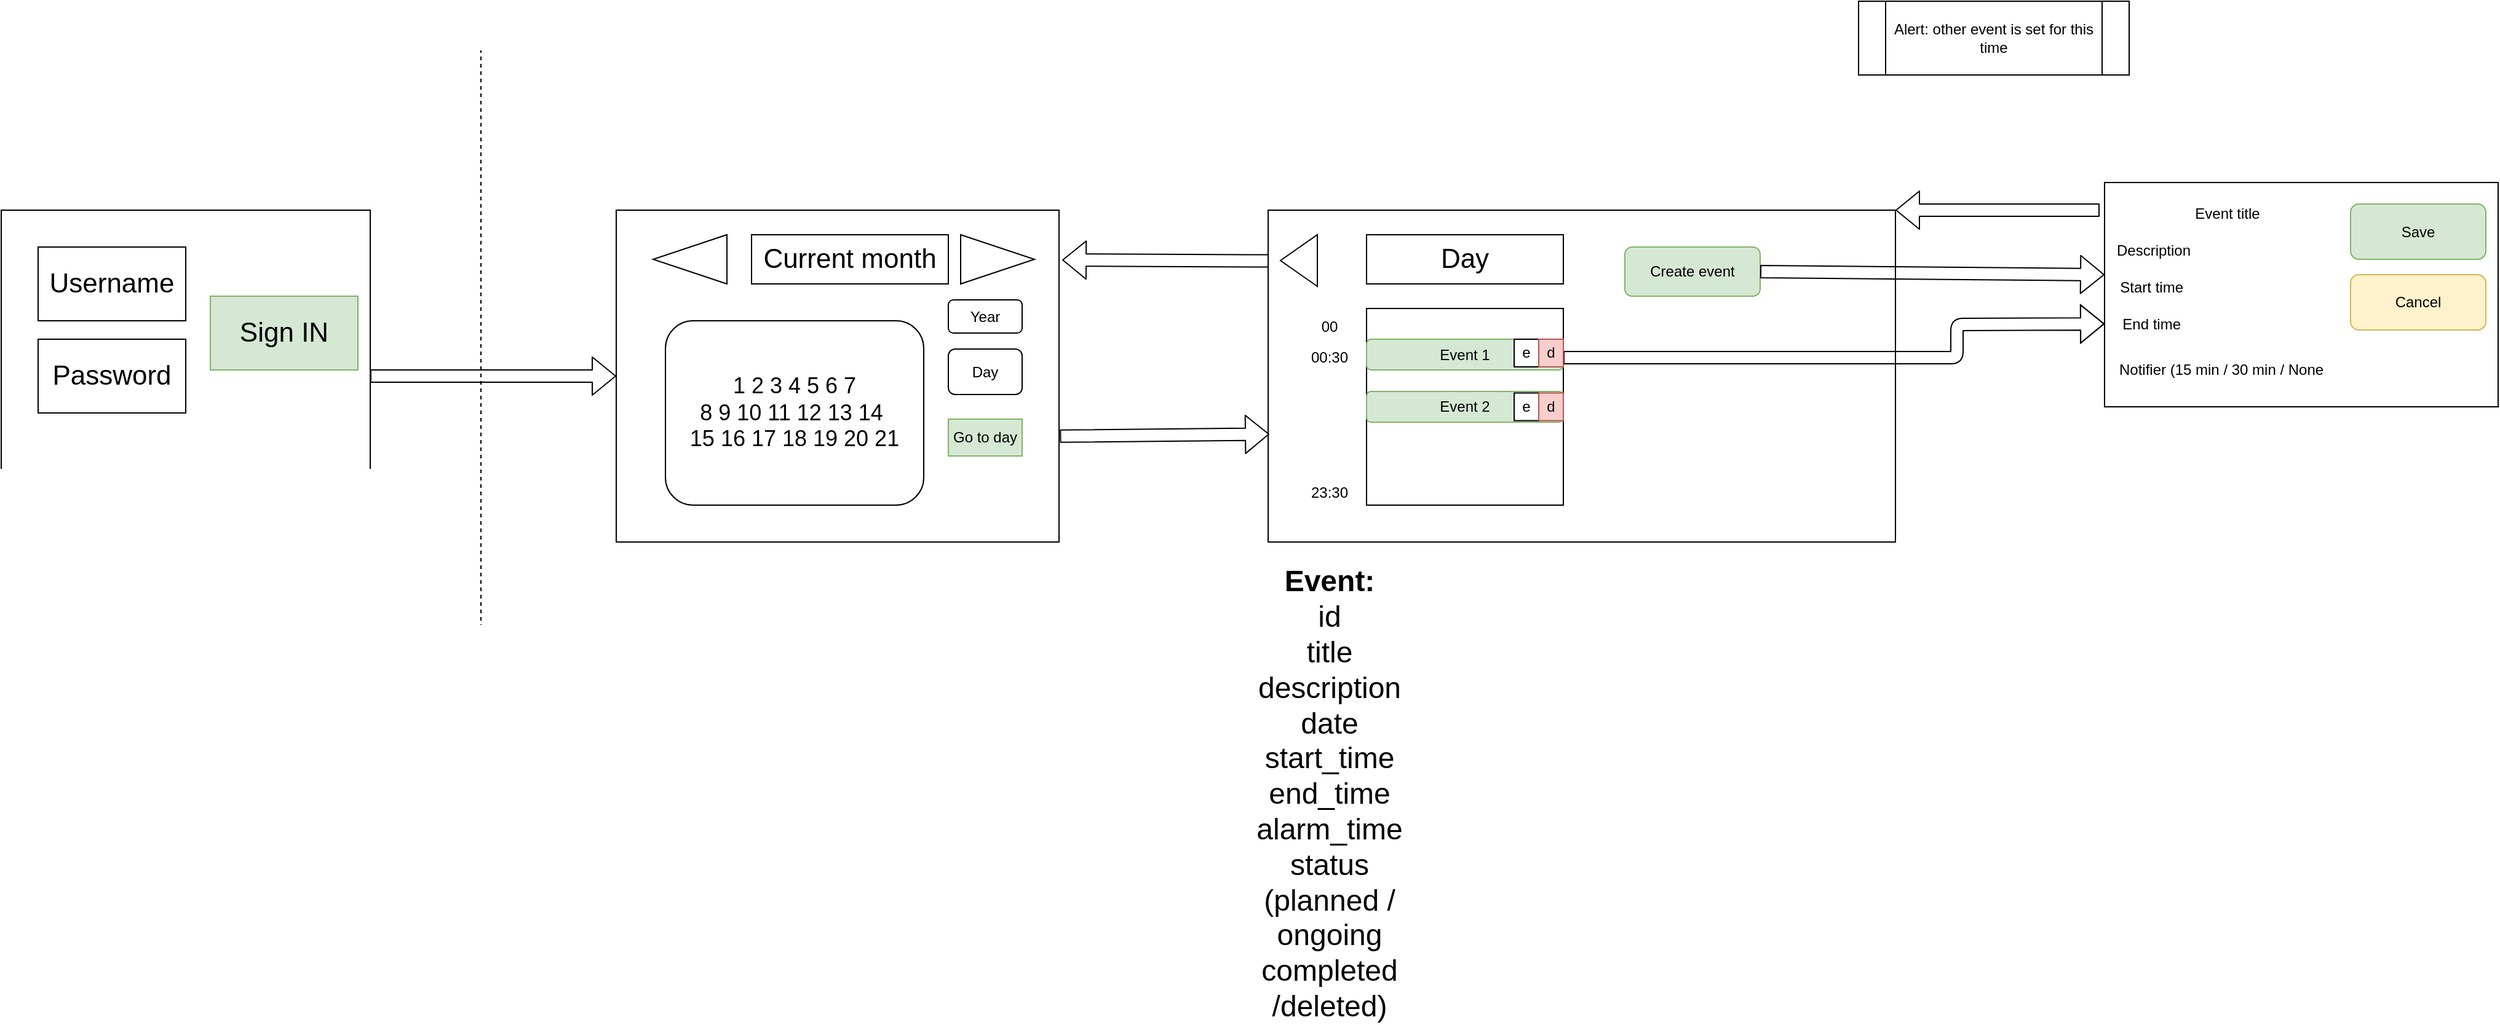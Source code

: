 <mxfile version="14.6.9" type="device"><diagram id="NEsoZy4uFC_DBsYaTmEE" name="Page-1"><mxGraphModel dx="716" dy="1500" grid="1" gridSize="10" guides="1" tooltips="1" connect="1" arrows="1" fold="1" page="1" pageScale="1" pageWidth="850" pageHeight="1100" math="0" shadow="0"><root><mxCell id="0"/><mxCell id="1" parent="0"/><mxCell id="xU8E85Z4Q_nmuh1UjuuE-11" value="" style="rounded=0;whiteSpace=wrap;html=1;" parent="1" vertex="1"><mxGeometry x="1040" y="60" width="510" height="270" as="geometry"/></mxCell><mxCell id="xU8E85Z4Q_nmuh1UjuuE-1" value="" style="rounded=0;whiteSpace=wrap;html=1;" parent="1" vertex="1"><mxGeometry x="510" y="60" width="360" height="270" as="geometry"/></mxCell><mxCell id="xU8E85Z4Q_nmuh1UjuuE-3" value="" style="rounded=0;whiteSpace=wrap;html=1;" parent="1" vertex="1"><mxGeometry x="10" y="60" width="300" height="270" as="geometry"/></mxCell><mxCell id="xU8E85Z4Q_nmuh1UjuuE-4" value="&lt;font style=&quot;font-size: 22px&quot;&gt;Username&lt;/font&gt;" style="rounded=0;whiteSpace=wrap;html=1;" parent="1" vertex="1"><mxGeometry x="40" y="90" width="120" height="60" as="geometry"/></mxCell><mxCell id="xU8E85Z4Q_nmuh1UjuuE-5" value="&lt;font style=&quot;font-size: 22px&quot;&gt;Password&lt;/font&gt;" style="rounded=0;whiteSpace=wrap;html=1;" parent="1" vertex="1"><mxGeometry x="40" y="165" width="120" height="60" as="geometry"/></mxCell><mxCell id="xU8E85Z4Q_nmuh1UjuuE-6" value="&lt;font style=&quot;font-size: 22px&quot;&gt;Sign IN&lt;/font&gt;" style="rounded=0;whiteSpace=wrap;html=1;fillColor=#d5e8d4;strokeColor=#82b366;" parent="1" vertex="1"><mxGeometry x="180" y="130" width="120" height="60" as="geometry"/></mxCell><mxCell id="xU8E85Z4Q_nmuh1UjuuE-7" value="&lt;font style=&quot;font-size: 22px&quot;&gt;Current month&lt;/font&gt;" style="rounded=0;whiteSpace=wrap;html=1;" parent="1" vertex="1"><mxGeometry x="620" y="80" width="160" height="40" as="geometry"/></mxCell><mxCell id="xU8E85Z4Q_nmuh1UjuuE-8" value="" style="triangle;whiteSpace=wrap;html=1;" parent="1" vertex="1"><mxGeometry x="790" y="80" width="60" height="40" as="geometry"/></mxCell><mxCell id="xU8E85Z4Q_nmuh1UjuuE-9" value="" style="triangle;whiteSpace=wrap;html=1;direction=west;" parent="1" vertex="1"><mxGeometry x="540" y="80" width="60" height="40" as="geometry"/></mxCell><mxCell id="xU8E85Z4Q_nmuh1UjuuE-10" value="&lt;div style=&quot;font-size: 18px&quot;&gt;&lt;span&gt;&lt;font style=&quot;font-size: 18px&quot;&gt;1 2 3 4 5 6 7&lt;/font&gt;&lt;/span&gt;&lt;/div&gt;&lt;div style=&quot;font-size: 18px&quot;&gt;&lt;span&gt;&lt;font style=&quot;font-size: 18px&quot;&gt;8 9 10 11 12 13 14&amp;nbsp;&lt;/font&gt;&lt;/span&gt;&lt;/div&gt;&lt;div style=&quot;font-size: 18px&quot;&gt;&lt;span&gt;&lt;font style=&quot;font-size: 18px&quot;&gt;15 16 17 18 19 20 21&lt;/font&gt;&lt;/span&gt;&lt;/div&gt;" style="rounded=1;whiteSpace=wrap;html=1;" parent="1" vertex="1"><mxGeometry x="550" y="150" width="210" height="150" as="geometry"/></mxCell><mxCell id="xU8E85Z4Q_nmuh1UjuuE-12" value="&lt;font style=&quot;font-size: 22px&quot;&gt;Day&lt;/font&gt;" style="rounded=0;whiteSpace=wrap;html=1;" parent="1" vertex="1"><mxGeometry x="1120" y="80" width="160" height="40" as="geometry"/></mxCell><mxCell id="xU8E85Z4Q_nmuh1UjuuE-13" value="" style="rounded=0;whiteSpace=wrap;html=1;" parent="1" vertex="1"><mxGeometry x="1120" y="140" width="160" height="160" as="geometry"/></mxCell><mxCell id="xU8E85Z4Q_nmuh1UjuuE-14" value="00" style="text;html=1;strokeColor=none;fillColor=none;align=center;verticalAlign=middle;whiteSpace=wrap;rounded=0;" parent="1" vertex="1"><mxGeometry x="1070" y="145" width="40" height="20" as="geometry"/></mxCell><mxCell id="xU8E85Z4Q_nmuh1UjuuE-15" value="00:30" style="text;html=1;strokeColor=none;fillColor=none;align=center;verticalAlign=middle;whiteSpace=wrap;rounded=0;" parent="1" vertex="1"><mxGeometry x="1070" y="170" width="40" height="20" as="geometry"/></mxCell><mxCell id="xU8E85Z4Q_nmuh1UjuuE-16" value="23:30" style="text;html=1;strokeColor=none;fillColor=none;align=center;verticalAlign=middle;whiteSpace=wrap;rounded=0;" parent="1" vertex="1"><mxGeometry x="1070" y="280" width="40" height="20" as="geometry"/></mxCell><mxCell id="xU8E85Z4Q_nmuh1UjuuE-17" value="Create event" style="rounded=1;whiteSpace=wrap;html=1;fillColor=#d5e8d4;strokeColor=#82b366;" parent="1" vertex="1"><mxGeometry x="1330" y="90" width="110" height="40" as="geometry"/></mxCell><mxCell id="xU8E85Z4Q_nmuh1UjuuE-18" value="" style="shape=flexArrow;endArrow=classic;html=1;entryX=0;entryY=0.5;entryDx=0;entryDy=0;exitX=1;exitY=0.5;exitDx=0;exitDy=0;" parent="1" source="xU8E85Z4Q_nmuh1UjuuE-3" target="xU8E85Z4Q_nmuh1UjuuE-1" edge="1"><mxGeometry width="50" height="50" relative="1" as="geometry"><mxPoint x="310" y="220" as="sourcePoint"/><mxPoint x="360" y="170" as="targetPoint"/></mxGeometry></mxCell><mxCell id="xU8E85Z4Q_nmuh1UjuuE-19" value="" style="shape=flexArrow;endArrow=classic;html=1;exitX=1.002;exitY=0.681;exitDx=0;exitDy=0;exitPerimeter=0;entryX=0.002;entryY=0.675;entryDx=0;entryDy=0;entryPerimeter=0;" parent="1" source="xU8E85Z4Q_nmuh1UjuuE-1" target="xU8E85Z4Q_nmuh1UjuuE-11" edge="1"><mxGeometry width="50" height="50" relative="1" as="geometry"><mxPoint x="870" y="190" as="sourcePoint"/><mxPoint x="1040" y="190" as="targetPoint"/><Array as="points"/></mxGeometry></mxCell><mxCell id="xU8E85Z4Q_nmuh1UjuuE-24" value="Alert: other event is set for this time" style="shape=process;whiteSpace=wrap;html=1;backgroundOutline=1;" parent="1" vertex="1"><mxGeometry x="1520" y="-110" width="220" height="60" as="geometry"/></mxCell><mxCell id="xU8E85Z4Q_nmuh1UjuuE-25" value="" style="rounded=0;whiteSpace=wrap;html=1;" parent="1" vertex="1"><mxGeometry x="1720" y="37.5" width="320" height="182.5" as="geometry"/></mxCell><mxCell id="xU8E85Z4Q_nmuh1UjuuE-26" value="Event title" style="text;html=1;strokeColor=none;fillColor=none;align=center;verticalAlign=middle;whiteSpace=wrap;rounded=0;" parent="1" vertex="1"><mxGeometry x="1750" y="52.5" width="140" height="20" as="geometry"/></mxCell><mxCell id="xU8E85Z4Q_nmuh1UjuuE-27" value="Description" style="text;html=1;strokeColor=none;fillColor=none;align=center;verticalAlign=middle;whiteSpace=wrap;rounded=0;" parent="1" vertex="1"><mxGeometry x="1740" y="82.5" width="40" height="20" as="geometry"/></mxCell><mxCell id="xU8E85Z4Q_nmuh1UjuuE-28" value="Start time&amp;nbsp;" style="text;html=1;strokeColor=none;fillColor=none;align=center;verticalAlign=middle;whiteSpace=wrap;rounded=0;" parent="1" vertex="1"><mxGeometry x="1720" y="112.5" width="80" height="20" as="geometry"/></mxCell><mxCell id="xU8E85Z4Q_nmuh1UjuuE-29" value="End time&amp;nbsp;" style="text;html=1;strokeColor=none;fillColor=none;align=center;verticalAlign=middle;whiteSpace=wrap;rounded=0;" parent="1" vertex="1"><mxGeometry x="1720" y="142.5" width="80" height="20" as="geometry"/></mxCell><mxCell id="xU8E85Z4Q_nmuh1UjuuE-31" value="Save" style="rounded=1;whiteSpace=wrap;html=1;fillColor=#d5e8d4;strokeColor=#82b366;" parent="1" vertex="1"><mxGeometry x="1920" y="55" width="110" height="45" as="geometry"/></mxCell><mxCell id="xU8E85Z4Q_nmuh1UjuuE-32" value="Cancel" style="rounded=1;whiteSpace=wrap;html=1;fillColor=#fff2cc;strokeColor=#d6b656;" parent="1" vertex="1"><mxGeometry x="1920" y="112.5" width="110" height="45" as="geometry"/></mxCell><mxCell id="xU8E85Z4Q_nmuh1UjuuE-33" value="" style="shape=flexArrow;endArrow=classic;html=1;entryX=0;entryY=0;entryDx=0;entryDy=0;exitX=1;exitY=0.5;exitDx=0;exitDy=0;" parent="1" source="xU8E85Z4Q_nmuh1UjuuE-17" target="xU8E85Z4Q_nmuh1UjuuE-28" edge="1"><mxGeometry width="50" height="50" relative="1" as="geometry"><mxPoint x="1440" y="140" as="sourcePoint"/><mxPoint x="1490" y="90" as="targetPoint"/></mxGeometry></mxCell><mxCell id="xU8E85Z4Q_nmuh1UjuuE-34" value="Event 1" style="rounded=1;whiteSpace=wrap;html=1;fillColor=#d5e8d4;strokeColor=#82b366;" parent="1" vertex="1"><mxGeometry x="1120" y="165" width="160" height="25" as="geometry"/></mxCell><mxCell id="xU8E85Z4Q_nmuh1UjuuE-35" value="Event 2" style="rounded=1;whiteSpace=wrap;html=1;fillColor=#d5e8d4;strokeColor=#82b366;" parent="1" vertex="1"><mxGeometry x="1120" y="207.5" width="160" height="25" as="geometry"/></mxCell><mxCell id="xU8E85Z4Q_nmuh1UjuuE-37" value="e" style="rounded=0;whiteSpace=wrap;html=1;" parent="1" vertex="1"><mxGeometry x="1240" y="165" width="20" height="22.5" as="geometry"/></mxCell><mxCell id="xU8E85Z4Q_nmuh1UjuuE-41" value="" style="shape=flexArrow;endArrow=classic;html=1;exitX=1;exitY=0.25;exitDx=0;exitDy=0;entryX=0;entryY=0.5;entryDx=0;entryDy=0;" parent="1" source="xU8E85Z4Q_nmuh1UjuuE-13" target="xU8E85Z4Q_nmuh1UjuuE-29" edge="1"><mxGeometry width="50" height="50" relative="1" as="geometry"><mxPoint x="1530" y="240" as="sourcePoint"/><mxPoint x="1580" y="190" as="targetPoint"/><Array as="points"><mxPoint x="1600" y="180"/><mxPoint x="1600" y="153"/></Array></mxGeometry></mxCell><mxCell id="xU8E85Z4Q_nmuh1UjuuE-42" value="Notifier (15 min / 30 min / None" style="text;html=1;strokeColor=none;fillColor=none;align=left;verticalAlign=middle;whiteSpace=wrap;rounded=0;" parent="1" vertex="1"><mxGeometry x="1730" y="180" width="200" height="20" as="geometry"/></mxCell><mxCell id="xU8E85Z4Q_nmuh1UjuuE-43" value="" style="shape=flexArrow;endArrow=classic;html=1;entryX=1;entryY=0;entryDx=0;entryDy=0;" parent="1" target="xU8E85Z4Q_nmuh1UjuuE-11" edge="1"><mxGeometry width="50" height="50" relative="1" as="geometry"><mxPoint x="1716" y="60" as="sourcePoint"/><mxPoint x="1650" y="-60" as="targetPoint"/></mxGeometry></mxCell><mxCell id="xU8E85Z4Q_nmuh1UjuuE-44" value="" style="triangle;whiteSpace=wrap;html=1;direction=west;" parent="1" vertex="1"><mxGeometry x="1050" y="80" width="30" height="42" as="geometry"/></mxCell><mxCell id="xU8E85Z4Q_nmuh1UjuuE-45" value="" style="shape=flexArrow;endArrow=classic;html=1;exitX=0.001;exitY=0.153;exitDx=0;exitDy=0;exitPerimeter=0;entryX=1.007;entryY=0.15;entryDx=0;entryDy=0;entryPerimeter=0;" parent="1" source="xU8E85Z4Q_nmuh1UjuuE-11" target="xU8E85Z4Q_nmuh1UjuuE-1" edge="1"><mxGeometry width="50" height="50" relative="1" as="geometry"><mxPoint x="920" y="50" as="sourcePoint"/><mxPoint x="970" as="targetPoint"/></mxGeometry></mxCell><mxCell id="xU8E85Z4Q_nmuh1UjuuE-46" value="&lt;font style=&quot;font-size: 24px&quot;&gt;&lt;b&gt;Event:&lt;br&gt;&lt;/b&gt;id&lt;br&gt;title&lt;br&gt;description&lt;br&gt;date&lt;br&gt;start_time&lt;br&gt;end_time&lt;br&gt;alarm_time&lt;br&gt;status (planned / ongoing completed /deleted)&lt;br&gt;&lt;/font&gt;" style="text;html=1;strokeColor=none;fillColor=none;align=center;verticalAlign=middle;whiteSpace=wrap;rounded=0;" parent="1" vertex="1"><mxGeometry x="1065" y="530" width="50" height="10" as="geometry"/></mxCell><mxCell id="xU8E85Z4Q_nmuh1UjuuE-47" value="" style="endArrow=none;dashed=1;html=1;" parent="1" edge="1"><mxGeometry width="50" height="50" relative="1" as="geometry"><mxPoint x="400" y="460" as="sourcePoint"/><mxPoint x="400" y="-70" as="targetPoint"/></mxGeometry></mxCell><mxCell id="xU8E85Z4Q_nmuh1UjuuE-48" value="Day" style="rounded=1;whiteSpace=wrap;html=1;" parent="1" vertex="1"><mxGeometry x="780" y="173" width="60" height="37" as="geometry"/></mxCell><mxCell id="xU8E85Z4Q_nmuh1UjuuE-49" value="Year" style="rounded=1;whiteSpace=wrap;html=1;" parent="1" vertex="1"><mxGeometry x="780" y="133" width="60" height="27" as="geometry"/></mxCell><mxCell id="xU8E85Z4Q_nmuh1UjuuE-50" value="Go to day" style="rounded=0;whiteSpace=wrap;html=1;fillColor=#d5e8d4;strokeColor=#82b366;" parent="1" vertex="1"><mxGeometry x="780" y="230" width="60" height="30" as="geometry"/></mxCell><mxCell id="SHHlrFFy0DCiQceGBUiz-1" value="d" style="rounded=0;whiteSpace=wrap;html=1;fillColor=#f8cecc;strokeColor=#b85450;" vertex="1" parent="1"><mxGeometry x="1260" y="165" width="20" height="22.5" as="geometry"/></mxCell><mxCell id="SHHlrFFy0DCiQceGBUiz-2" value="e" style="rounded=0;whiteSpace=wrap;html=1;" vertex="1" parent="1"><mxGeometry x="1240" y="208.75" width="20" height="22.5" as="geometry"/></mxCell><mxCell id="SHHlrFFy0DCiQceGBUiz-3" value="d" style="rounded=0;whiteSpace=wrap;html=1;fillColor=#f8cecc;strokeColor=#b85450;" vertex="1" parent="1"><mxGeometry x="1260" y="208.75" width="20" height="22.5" as="geometry"/></mxCell></root></mxGraphModel></diagram></mxfile>